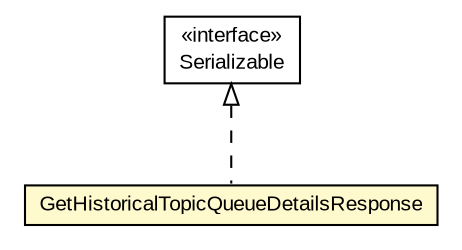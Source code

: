 #!/usr/local/bin/dot
#
# Class diagram 
# Generated by UMLGraph version R5_6-24-gf6e263 (http://www.umlgraph.org/)
#

digraph G {
	edge [fontname="arial",fontsize=10,labelfontname="arial",labelfontsize=10];
	node [fontname="arial",fontsize=10,shape=plaintext];
	nodesep=0.25;
	ranksep=0.5;
	// org.miloss.fgsms.services.interfaces.dataaccessservice.GetHistoricalTopicQueueDetailsResponse
	c159184 [label=<<table title="org.miloss.fgsms.services.interfaces.dataaccessservice.GetHistoricalTopicQueueDetailsResponse" border="0" cellborder="1" cellspacing="0" cellpadding="2" port="p" bgcolor="lemonChiffon" href="./GetHistoricalTopicQueueDetailsResponse.html">
		<tr><td><table border="0" cellspacing="0" cellpadding="1">
<tr><td align="center" balign="center"> GetHistoricalTopicQueueDetailsResponse </td></tr>
		</table></td></tr>
		</table>>, URL="./GetHistoricalTopicQueueDetailsResponse.html", fontname="arial", fontcolor="black", fontsize=10.0];
	//org.miloss.fgsms.services.interfaces.dataaccessservice.GetHistoricalTopicQueueDetailsResponse implements java.io.Serializable
	c159662:p -> c159184:p [dir=back,arrowtail=empty,style=dashed];
	// java.io.Serializable
	c159662 [label=<<table title="java.io.Serializable" border="0" cellborder="1" cellspacing="0" cellpadding="2" port="p" href="http://java.sun.com/j2se/1.4.2/docs/api/java/io/Serializable.html">
		<tr><td><table border="0" cellspacing="0" cellpadding="1">
<tr><td align="center" balign="center"> &#171;interface&#187; </td></tr>
<tr><td align="center" balign="center"> Serializable </td></tr>
		</table></td></tr>
		</table>>, URL="http://java.sun.com/j2se/1.4.2/docs/api/java/io/Serializable.html", fontname="arial", fontcolor="black", fontsize=10.0];
}

